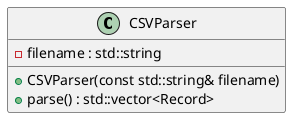 @startuml inline_umlgraph_1.png
class CSVParser {
-filename : std::string
+CSVParser(const std::string& filename)
+parse() : std::vector<Record>

}
@enduml
@startuml inline_umlgraph_3.png
class Record {
-AutoConsumption : double
-Consumption : double
-Export : double
-Import : double
-Production : double
+Record()
+getAutoConsumption() : double {query}

}
@enduml
